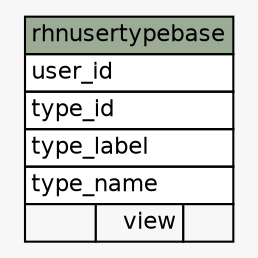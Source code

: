 // dot 2.26.0 on Linux 2.6.32-504.el6.x86_64
// SchemaSpy rev 590
digraph "rhnusertypebase" {
  graph [
    rankdir="RL"
    bgcolor="#f7f7f7"
    nodesep="0.18"
    ranksep="0.46"
    fontname="Helvetica"
    fontsize="11"
  ];
  node [
    fontname="Helvetica"
    fontsize="11"
    shape="plaintext"
  ];
  edge [
    arrowsize="0.8"
  ];
  "rhnusertypebase" [
    label=<
    <TABLE BORDER="0" CELLBORDER="1" CELLSPACING="0" BGCOLOR="#ffffff">
      <TR><TD COLSPAN="3" BGCOLOR="#9bab96" ALIGN="CENTER">rhnusertypebase</TD></TR>
      <TR><TD PORT="user_id" COLSPAN="3" ALIGN="LEFT">user_id</TD></TR>
      <TR><TD PORT="type_id" COLSPAN="3" ALIGN="LEFT">type_id</TD></TR>
      <TR><TD PORT="type_label" COLSPAN="3" ALIGN="LEFT">type_label</TD></TR>
      <TR><TD PORT="type_name" COLSPAN="3" ALIGN="LEFT">type_name</TD></TR>
      <TR><TD ALIGN="LEFT" BGCOLOR="#f7f7f7">  </TD><TD ALIGN="RIGHT" BGCOLOR="#f7f7f7">view</TD><TD ALIGN="RIGHT" BGCOLOR="#f7f7f7">  </TD></TR>
    </TABLE>>
    URL="tables/rhnusertypebase.html"
    tooltip="rhnusertypebase"
  ];
}
